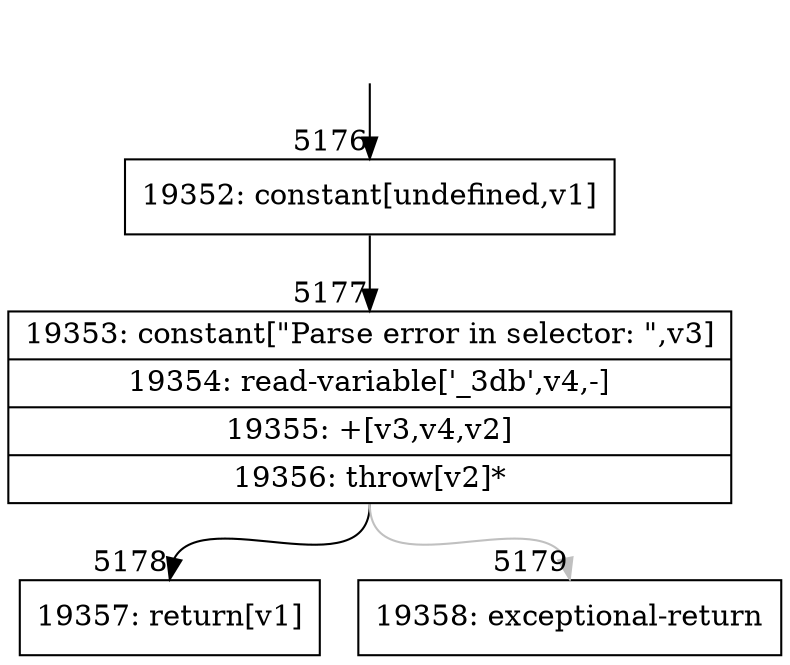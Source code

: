 digraph {
rankdir="TD"
BB_entry366[shape=none,label=""];
BB_entry366 -> BB5176 [tailport=s, headport=n, headlabel="    5176"]
BB5176 [shape=record label="{19352: constant[undefined,v1]}" ] 
BB5176 -> BB5177 [tailport=s, headport=n, headlabel="      5177"]
BB5177 [shape=record label="{19353: constant[\"Parse error in selector: \",v3]|19354: read-variable['_3db',v4,-]|19355: +[v3,v4,v2]|19356: throw[v2]*}" ] 
BB5177 -> BB5178 [tailport=s, headport=n, headlabel="      5178"]
BB5177 -> BB5179 [tailport=s, headport=n, color=gray, headlabel="      5179"]
BB5178 [shape=record label="{19357: return[v1]}" ] 
BB5179 [shape=record label="{19358: exceptional-return}" ] 
//#$~ 3618
}

